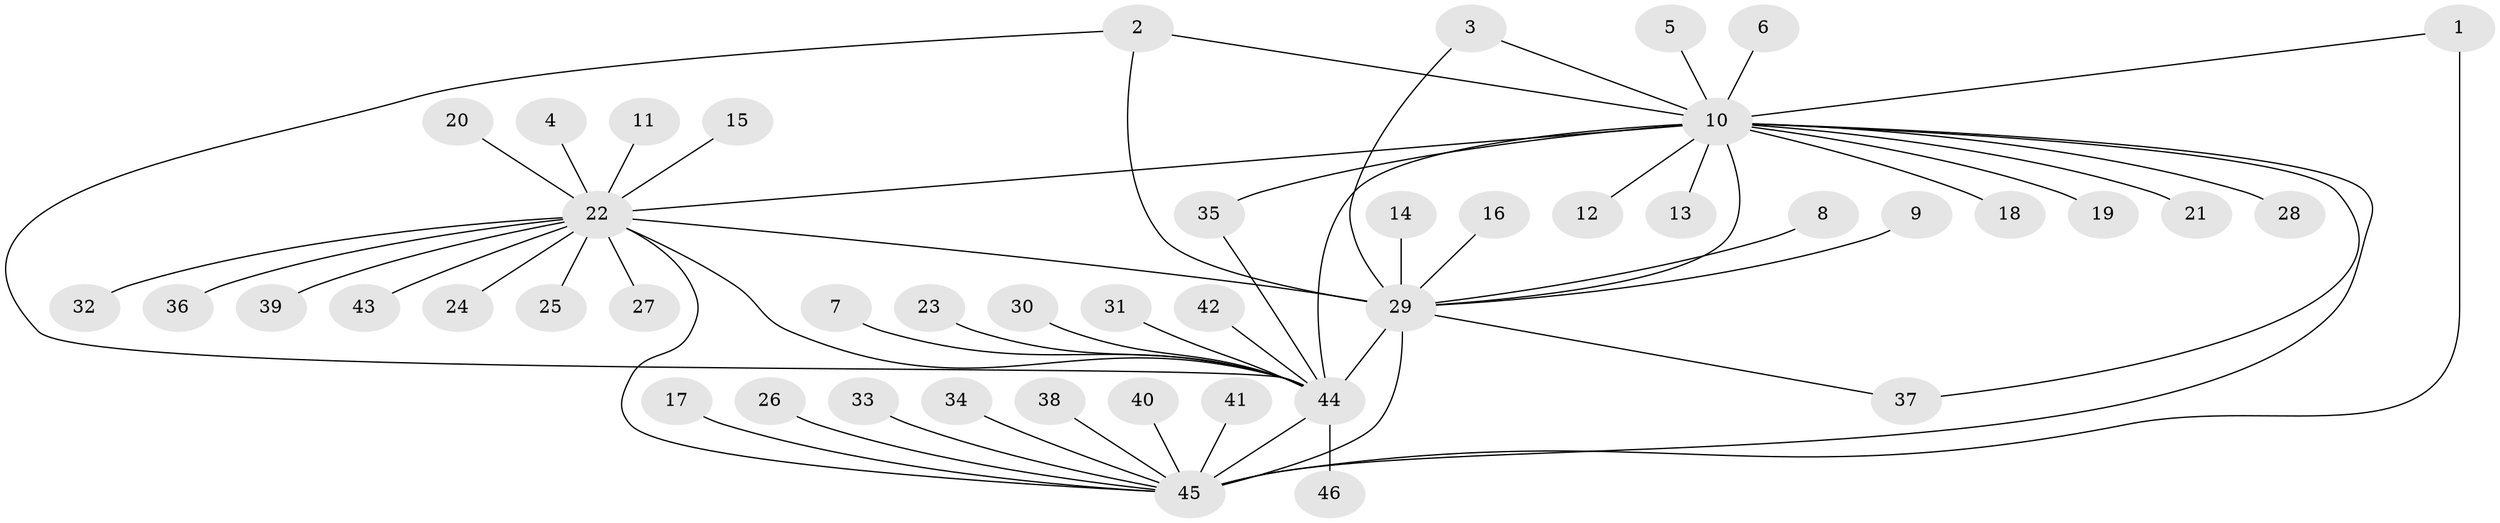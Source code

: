 // original degree distribution, {4: 0.021739130434782608, 13: 0.010869565217391304, 5: 0.06521739130434782, 15: 0.010869565217391304, 6: 0.03260869565217391, 7: 0.021739130434782608, 12: 0.021739130434782608, 11: 0.010869565217391304, 3: 0.043478260869565216, 8: 0.010869565217391304, 2: 0.1956521739130435, 1: 0.5543478260869565}
// Generated by graph-tools (version 1.1) at 2025/50/03/09/25 03:50:41]
// undirected, 46 vertices, 57 edges
graph export_dot {
graph [start="1"]
  node [color=gray90,style=filled];
  1;
  2;
  3;
  4;
  5;
  6;
  7;
  8;
  9;
  10;
  11;
  12;
  13;
  14;
  15;
  16;
  17;
  18;
  19;
  20;
  21;
  22;
  23;
  24;
  25;
  26;
  27;
  28;
  29;
  30;
  31;
  32;
  33;
  34;
  35;
  36;
  37;
  38;
  39;
  40;
  41;
  42;
  43;
  44;
  45;
  46;
  1 -- 10 [weight=2.0];
  1 -- 45 [weight=3.0];
  2 -- 10 [weight=1.0];
  2 -- 29 [weight=1.0];
  2 -- 44 [weight=1.0];
  3 -- 10 [weight=1.0];
  3 -- 29 [weight=1.0];
  4 -- 22 [weight=1.0];
  5 -- 10 [weight=1.0];
  6 -- 10 [weight=1.0];
  7 -- 44 [weight=1.0];
  8 -- 29 [weight=1.0];
  9 -- 29 [weight=1.0];
  10 -- 12 [weight=1.0];
  10 -- 13 [weight=2.0];
  10 -- 18 [weight=1.0];
  10 -- 19 [weight=1.0];
  10 -- 21 [weight=1.0];
  10 -- 22 [weight=1.0];
  10 -- 28 [weight=1.0];
  10 -- 29 [weight=1.0];
  10 -- 35 [weight=1.0];
  10 -- 37 [weight=1.0];
  10 -- 44 [weight=2.0];
  10 -- 45 [weight=1.0];
  11 -- 22 [weight=1.0];
  14 -- 29 [weight=1.0];
  15 -- 22 [weight=1.0];
  16 -- 29 [weight=1.0];
  17 -- 45 [weight=1.0];
  20 -- 22 [weight=1.0];
  22 -- 24 [weight=1.0];
  22 -- 25 [weight=1.0];
  22 -- 27 [weight=1.0];
  22 -- 29 [weight=2.0];
  22 -- 32 [weight=1.0];
  22 -- 36 [weight=1.0];
  22 -- 39 [weight=1.0];
  22 -- 43 [weight=1.0];
  22 -- 44 [weight=1.0];
  22 -- 45 [weight=1.0];
  23 -- 44 [weight=1.0];
  26 -- 45 [weight=1.0];
  29 -- 37 [weight=1.0];
  29 -- 44 [weight=1.0];
  29 -- 45 [weight=1.0];
  30 -- 44 [weight=1.0];
  31 -- 44 [weight=1.0];
  33 -- 45 [weight=1.0];
  34 -- 45 [weight=1.0];
  35 -- 44 [weight=1.0];
  38 -- 45 [weight=1.0];
  40 -- 45 [weight=1.0];
  41 -- 45 [weight=1.0];
  42 -- 44 [weight=1.0];
  44 -- 45 [weight=1.0];
  44 -- 46 [weight=1.0];
}
